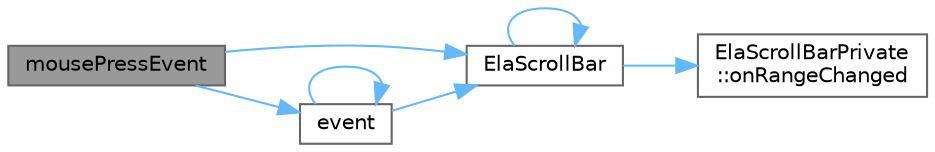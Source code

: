 digraph "mousePressEvent"
{
 // LATEX_PDF_SIZE
  bgcolor="transparent";
  edge [fontname=Helvetica,fontsize=10,labelfontname=Helvetica,labelfontsize=10];
  node [fontname=Helvetica,fontsize=10,shape=box,height=0.2,width=0.4];
  rankdir="LR";
  Node1 [id="Node000001",label="mousePressEvent",height=0.2,width=0.4,color="gray40", fillcolor="grey60", style="filled", fontcolor="black",tooltip="鼠标按下事件处理"];
  Node1 -> Node2 [id="edge1_Node000001_Node000002",color="steelblue1",style="solid",tooltip=" "];
  Node2 [id="Node000002",label="ElaScrollBar",height=0.2,width=0.4,color="grey40", fillcolor="white", style="filled",URL="$class_ela_scroll_bar.html#a65d147be36993c3a78b84919702bde97",tooltip="构造函数，初始化滚动条"];
  Node2 -> Node2 [id="edge2_Node000002_Node000002",color="steelblue1",style="solid",tooltip=" "];
  Node2 -> Node3 [id="edge3_Node000002_Node000003",color="steelblue1",style="solid",tooltip=" "];
  Node3 [id="Node000003",label="ElaScrollBarPrivate\l::onRangeChanged",height=0.2,width=0.4,color="grey40", fillcolor="white", style="filled",URL="$class_ela_scroll_bar_private.html#a9119add9b17bb1bec21ed5869b2be6d6",tooltip="范围变化事件处理"];
  Node1 -> Node4 [id="edge4_Node000001_Node000004",color="steelblue1",style="solid",tooltip=" "];
  Node4 [id="Node000004",label="event",height=0.2,width=0.4,color="grey40", fillcolor="white", style="filled",URL="$class_ela_scroll_bar.html#a4df57dfac7a608de1ed3dc7bceda487e",tooltip="事件处理"];
  Node4 -> Node2 [id="edge5_Node000004_Node000002",color="steelblue1",style="solid",tooltip=" "];
  Node4 -> Node4 [id="edge6_Node000004_Node000004",color="steelblue1",style="solid",tooltip=" "];
}
